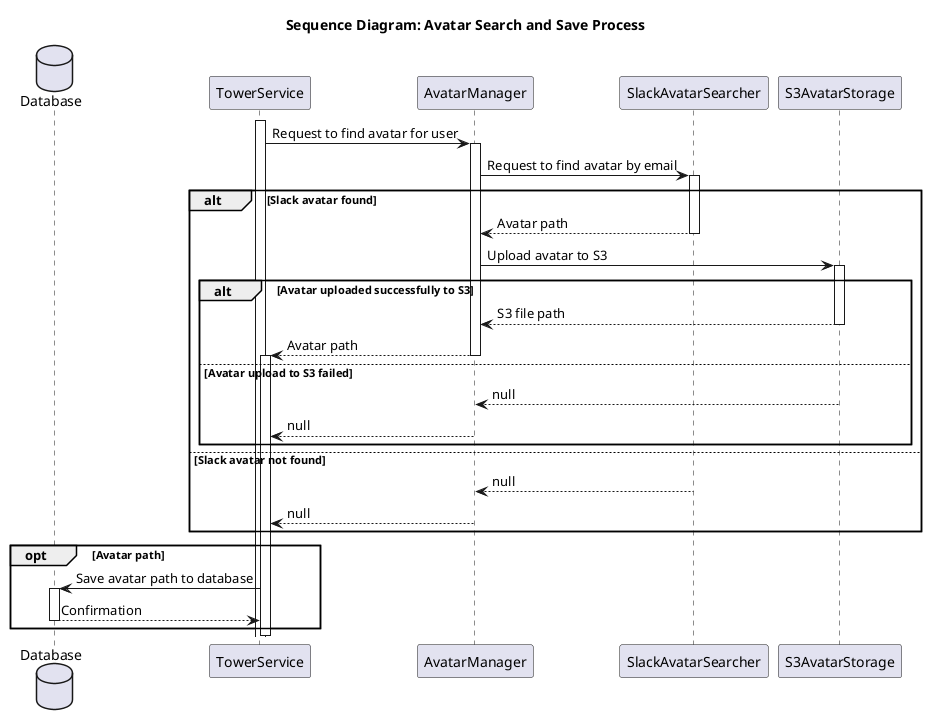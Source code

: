 @startuml
title Sequence Diagram: Avatar Search and Save Process

database Database
participant TowerService
participant AvatarManager
participant SlackAvatarSearcher
participant S3AvatarStorage

activate TowerService

TowerService -> AvatarManager: Request to find avatar for user
activate AvatarManager

AvatarManager -> SlackAvatarSearcher: Request to find avatar by email
activate SlackAvatarSearcher

alt Slack avatar found
    SlackAvatarSearcher --> AvatarManager: Avatar path
    deactivate SlackAvatarSearcher
    AvatarManager -> S3AvatarStorage: Upload avatar to S3
    activate S3AvatarStorage

    alt Avatar uploaded successfully to S3
        S3AvatarStorage --> AvatarManager: S3 file path
        deactivate S3AvatarStorage
        AvatarManager --> TowerService: Avatar path
        deactivate AvatarManager
        activate TowerService
    else Avatar upload to S3 failed
        S3AvatarStorage --> AvatarManager: null
        deactivate S3AvatarStorage
        AvatarManager --> TowerService: null
        deactivate AvatarManager
    end
else Slack avatar not found
    SlackAvatarSearcher --> AvatarManager: null
    deactivate SlackAvatarSearcher
    AvatarManager --> TowerService: null
    deactivate AvatarManager
end
opt Avatar path
    TowerService -> Database: Save avatar path to database
    activate Database
    Database --> TowerService: Confirmation
    deactivate Database
end
deactivate TowerService


@enduml
